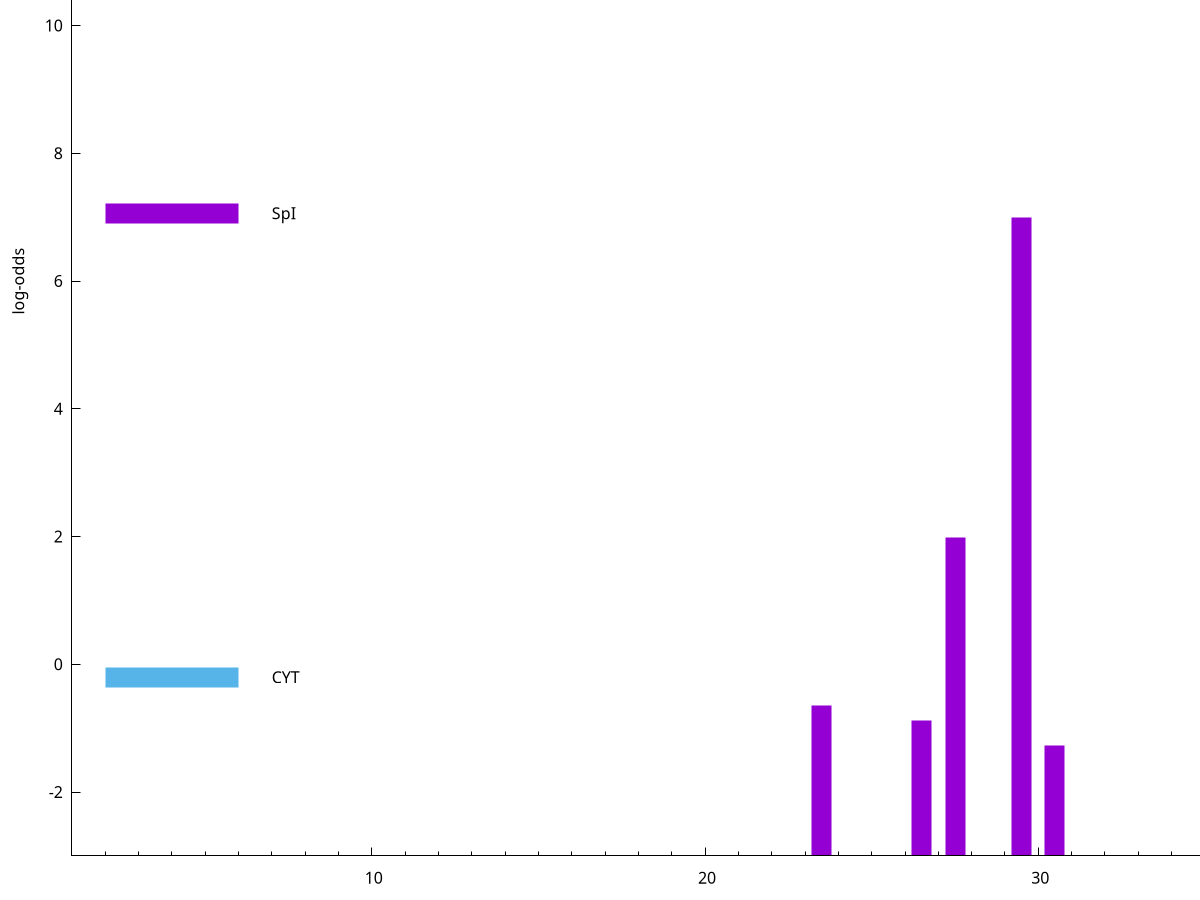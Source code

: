 set title "LipoP predictions for SRR3996255.gff"
set size 2., 1.4
set xrange [1:70] 
set mxtics 10
set yrange [-3:15]
set y2range [0:18]
set ylabel "log-odds"
set term postscript eps color solid "Helvetica" 30
set output "SRR3996255.gff3.eps"
set arrow from 2,11.47 to 6,11.47 nohead lt 4 lw 20
set label "TMH" at 7,11.47
set arrow from 2,7.06387 to 6,7.06387 nohead lt 1 lw 20
set label "SpI" at 7,7.06387
set arrow from 2,-0.200913 to 6,-0.200913 nohead lt 3 lw 20
set label "CYT" at 7,-0.200913
set arrow from 2,11.47 to 6,11.47 nohead lt 4 lw 20
set label "TMH" at 7,11.47
# NOTE: The scores below are the log-odds scores with the threshold
# NOTE: subtracted (a hack to make gnuplot make the histogram all
# NOTE: look nice).
plot "-" axes x1y2 title "" with impulses lt 1 lw 20
29.500000 10.000890
27.500000 4.982540
23.500000 2.362833
26.500000 2.114183
30.500000 1.729600
e
exit
